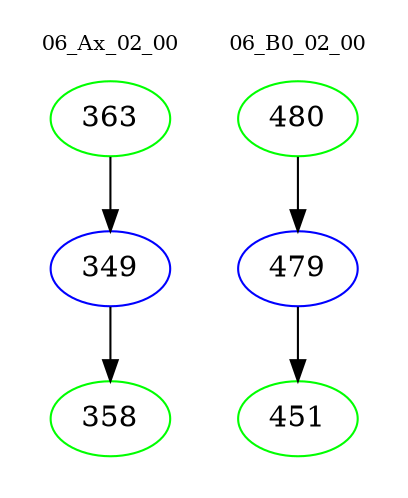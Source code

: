 digraph{
subgraph cluster_0 {
color = white
label = "06_Ax_02_00";
fontsize=10;
T0_363 [label="363", color="green"]
T0_363 -> T0_349 [color="black"]
T0_349 [label="349", color="blue"]
T0_349 -> T0_358 [color="black"]
T0_358 [label="358", color="green"]
}
subgraph cluster_1 {
color = white
label = "06_B0_02_00";
fontsize=10;
T1_480 [label="480", color="green"]
T1_480 -> T1_479 [color="black"]
T1_479 [label="479", color="blue"]
T1_479 -> T1_451 [color="black"]
T1_451 [label="451", color="green"]
}
}

